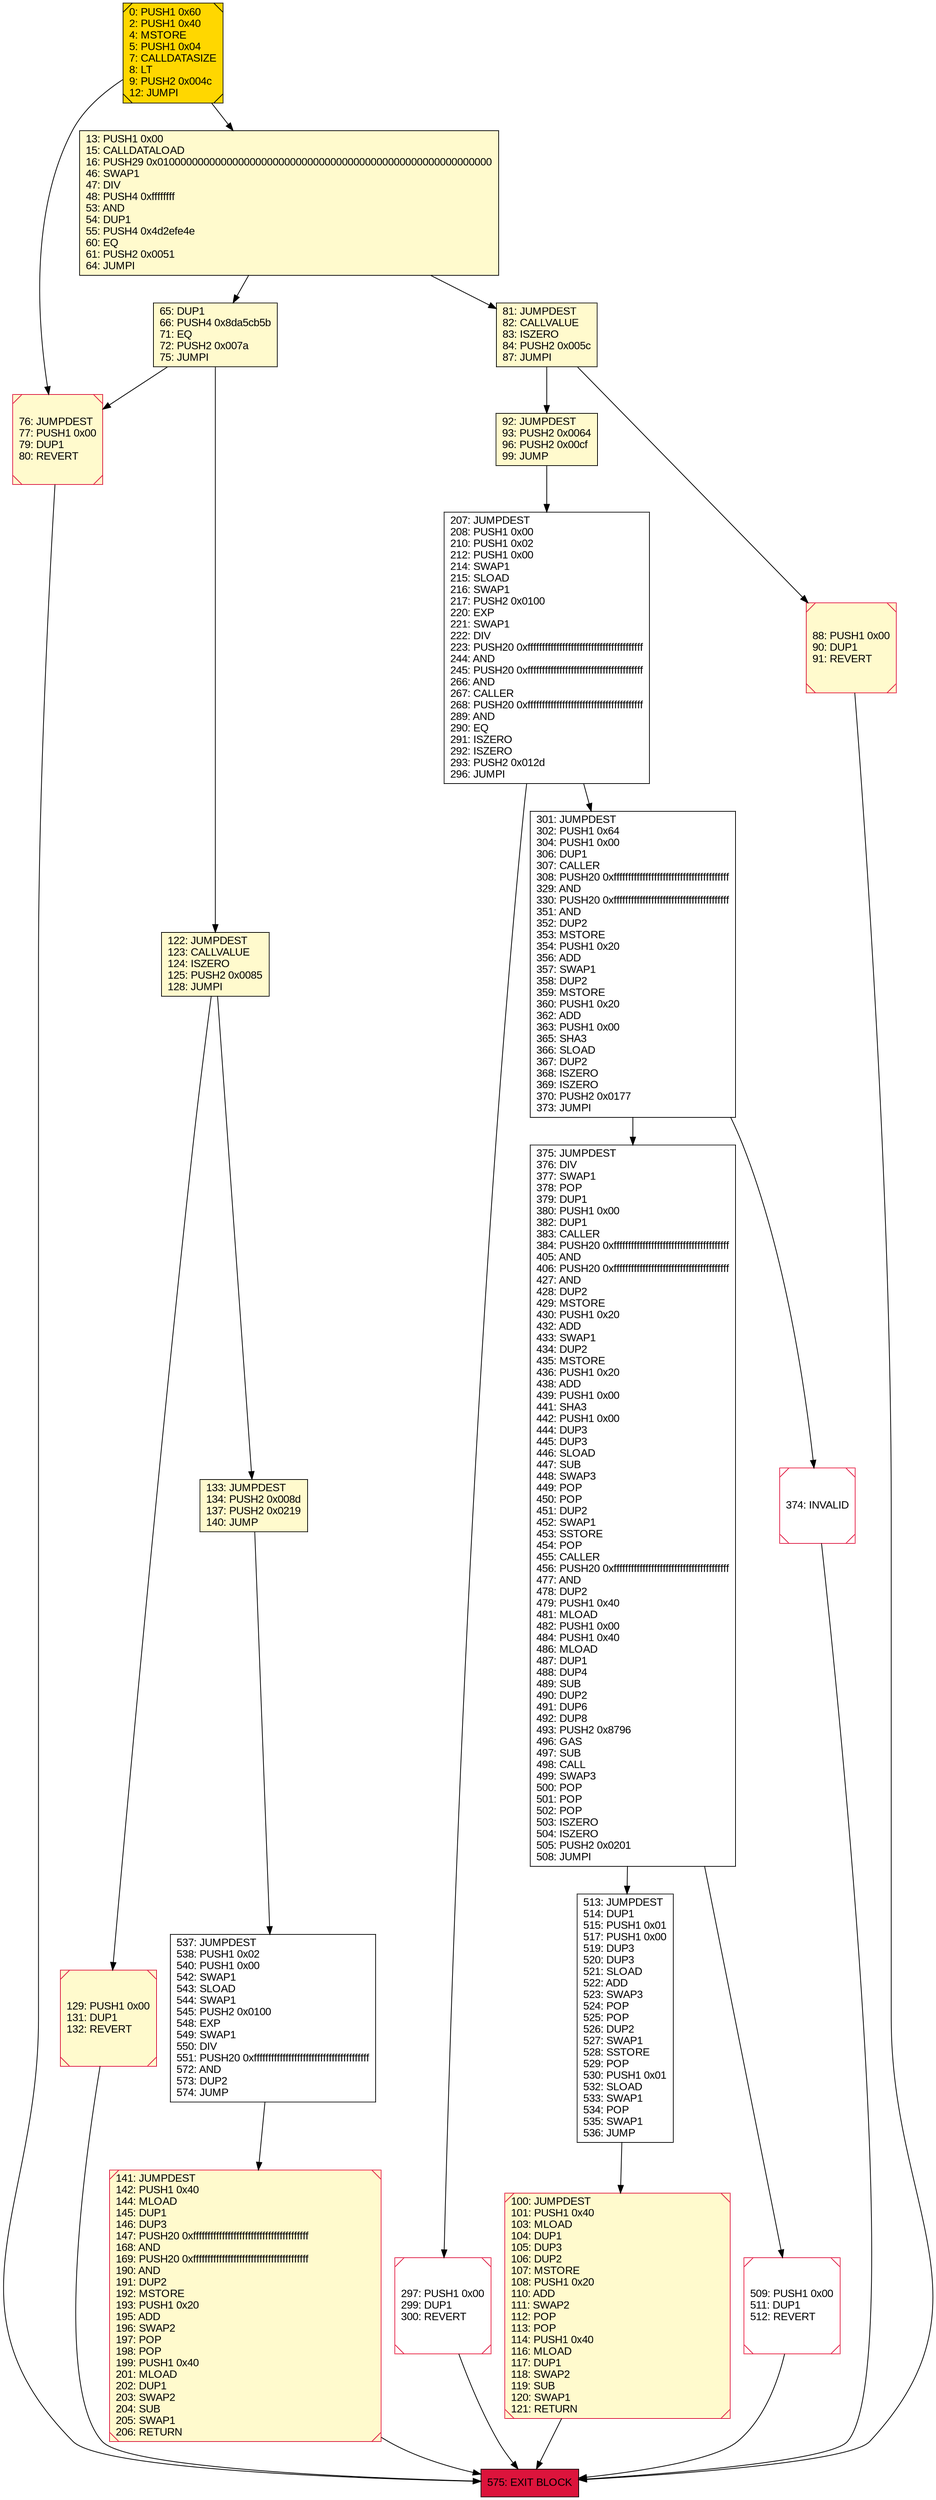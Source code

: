 digraph G {
bgcolor=transparent rankdir=UD;
node [shape=box style=filled color=black fillcolor=white fontname=arial fontcolor=black];
129 [label="129: PUSH1 0x00\l131: DUP1\l132: REVERT\l" fillcolor=lemonchiffon shape=Msquare color=crimson ];
65 [label="65: DUP1\l66: PUSH4 0x8da5cb5b\l71: EQ\l72: PUSH2 0x007a\l75: JUMPI\l" fillcolor=lemonchiffon ];
375 [label="375: JUMPDEST\l376: DIV\l377: SWAP1\l378: POP\l379: DUP1\l380: PUSH1 0x00\l382: DUP1\l383: CALLER\l384: PUSH20 0xffffffffffffffffffffffffffffffffffffffff\l405: AND\l406: PUSH20 0xffffffffffffffffffffffffffffffffffffffff\l427: AND\l428: DUP2\l429: MSTORE\l430: PUSH1 0x20\l432: ADD\l433: SWAP1\l434: DUP2\l435: MSTORE\l436: PUSH1 0x20\l438: ADD\l439: PUSH1 0x00\l441: SHA3\l442: PUSH1 0x00\l444: DUP3\l445: DUP3\l446: SLOAD\l447: SUB\l448: SWAP3\l449: POP\l450: POP\l451: DUP2\l452: SWAP1\l453: SSTORE\l454: POP\l455: CALLER\l456: PUSH20 0xffffffffffffffffffffffffffffffffffffffff\l477: AND\l478: DUP2\l479: PUSH1 0x40\l481: MLOAD\l482: PUSH1 0x00\l484: PUSH1 0x40\l486: MLOAD\l487: DUP1\l488: DUP4\l489: SUB\l490: DUP2\l491: DUP6\l492: DUP8\l493: PUSH2 0x8796\l496: GAS\l497: SUB\l498: CALL\l499: SWAP3\l500: POP\l501: POP\l502: POP\l503: ISZERO\l504: ISZERO\l505: PUSH2 0x0201\l508: JUMPI\l" ];
133 [label="133: JUMPDEST\l134: PUSH2 0x008d\l137: PUSH2 0x0219\l140: JUMP\l" fillcolor=lemonchiffon ];
0 [label="0: PUSH1 0x60\l2: PUSH1 0x40\l4: MSTORE\l5: PUSH1 0x04\l7: CALLDATASIZE\l8: LT\l9: PUSH2 0x004c\l12: JUMPI\l" fillcolor=lemonchiffon shape=Msquare fillcolor=gold ];
297 [label="297: PUSH1 0x00\l299: DUP1\l300: REVERT\l" shape=Msquare color=crimson ];
76 [label="76: JUMPDEST\l77: PUSH1 0x00\l79: DUP1\l80: REVERT\l" fillcolor=lemonchiffon shape=Msquare color=crimson ];
374 [label="374: INVALID\l" shape=Msquare color=crimson ];
122 [label="122: JUMPDEST\l123: CALLVALUE\l124: ISZERO\l125: PUSH2 0x0085\l128: JUMPI\l" fillcolor=lemonchiffon ];
81 [label="81: JUMPDEST\l82: CALLVALUE\l83: ISZERO\l84: PUSH2 0x005c\l87: JUMPI\l" fillcolor=lemonchiffon ];
301 [label="301: JUMPDEST\l302: PUSH1 0x64\l304: PUSH1 0x00\l306: DUP1\l307: CALLER\l308: PUSH20 0xffffffffffffffffffffffffffffffffffffffff\l329: AND\l330: PUSH20 0xffffffffffffffffffffffffffffffffffffffff\l351: AND\l352: DUP2\l353: MSTORE\l354: PUSH1 0x20\l356: ADD\l357: SWAP1\l358: DUP2\l359: MSTORE\l360: PUSH1 0x20\l362: ADD\l363: PUSH1 0x00\l365: SHA3\l366: SLOAD\l367: DUP2\l368: ISZERO\l369: ISZERO\l370: PUSH2 0x0177\l373: JUMPI\l" ];
207 [label="207: JUMPDEST\l208: PUSH1 0x00\l210: PUSH1 0x02\l212: PUSH1 0x00\l214: SWAP1\l215: SLOAD\l216: SWAP1\l217: PUSH2 0x0100\l220: EXP\l221: SWAP1\l222: DIV\l223: PUSH20 0xffffffffffffffffffffffffffffffffffffffff\l244: AND\l245: PUSH20 0xffffffffffffffffffffffffffffffffffffffff\l266: AND\l267: CALLER\l268: PUSH20 0xffffffffffffffffffffffffffffffffffffffff\l289: AND\l290: EQ\l291: ISZERO\l292: ISZERO\l293: PUSH2 0x012d\l296: JUMPI\l" ];
537 [label="537: JUMPDEST\l538: PUSH1 0x02\l540: PUSH1 0x00\l542: SWAP1\l543: SLOAD\l544: SWAP1\l545: PUSH2 0x0100\l548: EXP\l549: SWAP1\l550: DIV\l551: PUSH20 0xffffffffffffffffffffffffffffffffffffffff\l572: AND\l573: DUP2\l574: JUMP\l" ];
92 [label="92: JUMPDEST\l93: PUSH2 0x0064\l96: PUSH2 0x00cf\l99: JUMP\l" fillcolor=lemonchiffon ];
100 [label="100: JUMPDEST\l101: PUSH1 0x40\l103: MLOAD\l104: DUP1\l105: DUP3\l106: DUP2\l107: MSTORE\l108: PUSH1 0x20\l110: ADD\l111: SWAP2\l112: POP\l113: POP\l114: PUSH1 0x40\l116: MLOAD\l117: DUP1\l118: SWAP2\l119: SUB\l120: SWAP1\l121: RETURN\l" fillcolor=lemonchiffon shape=Msquare color=crimson ];
88 [label="88: PUSH1 0x00\l90: DUP1\l91: REVERT\l" fillcolor=lemonchiffon shape=Msquare color=crimson ];
513 [label="513: JUMPDEST\l514: DUP1\l515: PUSH1 0x01\l517: PUSH1 0x00\l519: DUP3\l520: DUP3\l521: SLOAD\l522: ADD\l523: SWAP3\l524: POP\l525: POP\l526: DUP2\l527: SWAP1\l528: SSTORE\l529: POP\l530: PUSH1 0x01\l532: SLOAD\l533: SWAP1\l534: POP\l535: SWAP1\l536: JUMP\l" ];
509 [label="509: PUSH1 0x00\l511: DUP1\l512: REVERT\l" shape=Msquare color=crimson ];
13 [label="13: PUSH1 0x00\l15: CALLDATALOAD\l16: PUSH29 0x0100000000000000000000000000000000000000000000000000000000\l46: SWAP1\l47: DIV\l48: PUSH4 0xffffffff\l53: AND\l54: DUP1\l55: PUSH4 0x4d2efe4e\l60: EQ\l61: PUSH2 0x0051\l64: JUMPI\l" fillcolor=lemonchiffon ];
141 [label="141: JUMPDEST\l142: PUSH1 0x40\l144: MLOAD\l145: DUP1\l146: DUP3\l147: PUSH20 0xffffffffffffffffffffffffffffffffffffffff\l168: AND\l169: PUSH20 0xffffffffffffffffffffffffffffffffffffffff\l190: AND\l191: DUP2\l192: MSTORE\l193: PUSH1 0x20\l195: ADD\l196: SWAP2\l197: POP\l198: POP\l199: PUSH1 0x40\l201: MLOAD\l202: DUP1\l203: SWAP2\l204: SUB\l205: SWAP1\l206: RETURN\l" fillcolor=lemonchiffon shape=Msquare color=crimson ];
575 [label="575: EXIT BLOCK\l" fillcolor=crimson ];
81 -> 92;
88 -> 575;
81 -> 88;
13 -> 81;
513 -> 100;
133 -> 537;
375 -> 513;
207 -> 297;
0 -> 13;
375 -> 509;
13 -> 65;
129 -> 575;
141 -> 575;
207 -> 301;
509 -> 575;
92 -> 207;
100 -> 575;
122 -> 133;
65 -> 122;
65 -> 76;
122 -> 129;
537 -> 141;
0 -> 76;
301 -> 375;
76 -> 575;
374 -> 575;
297 -> 575;
301 -> 374;
}